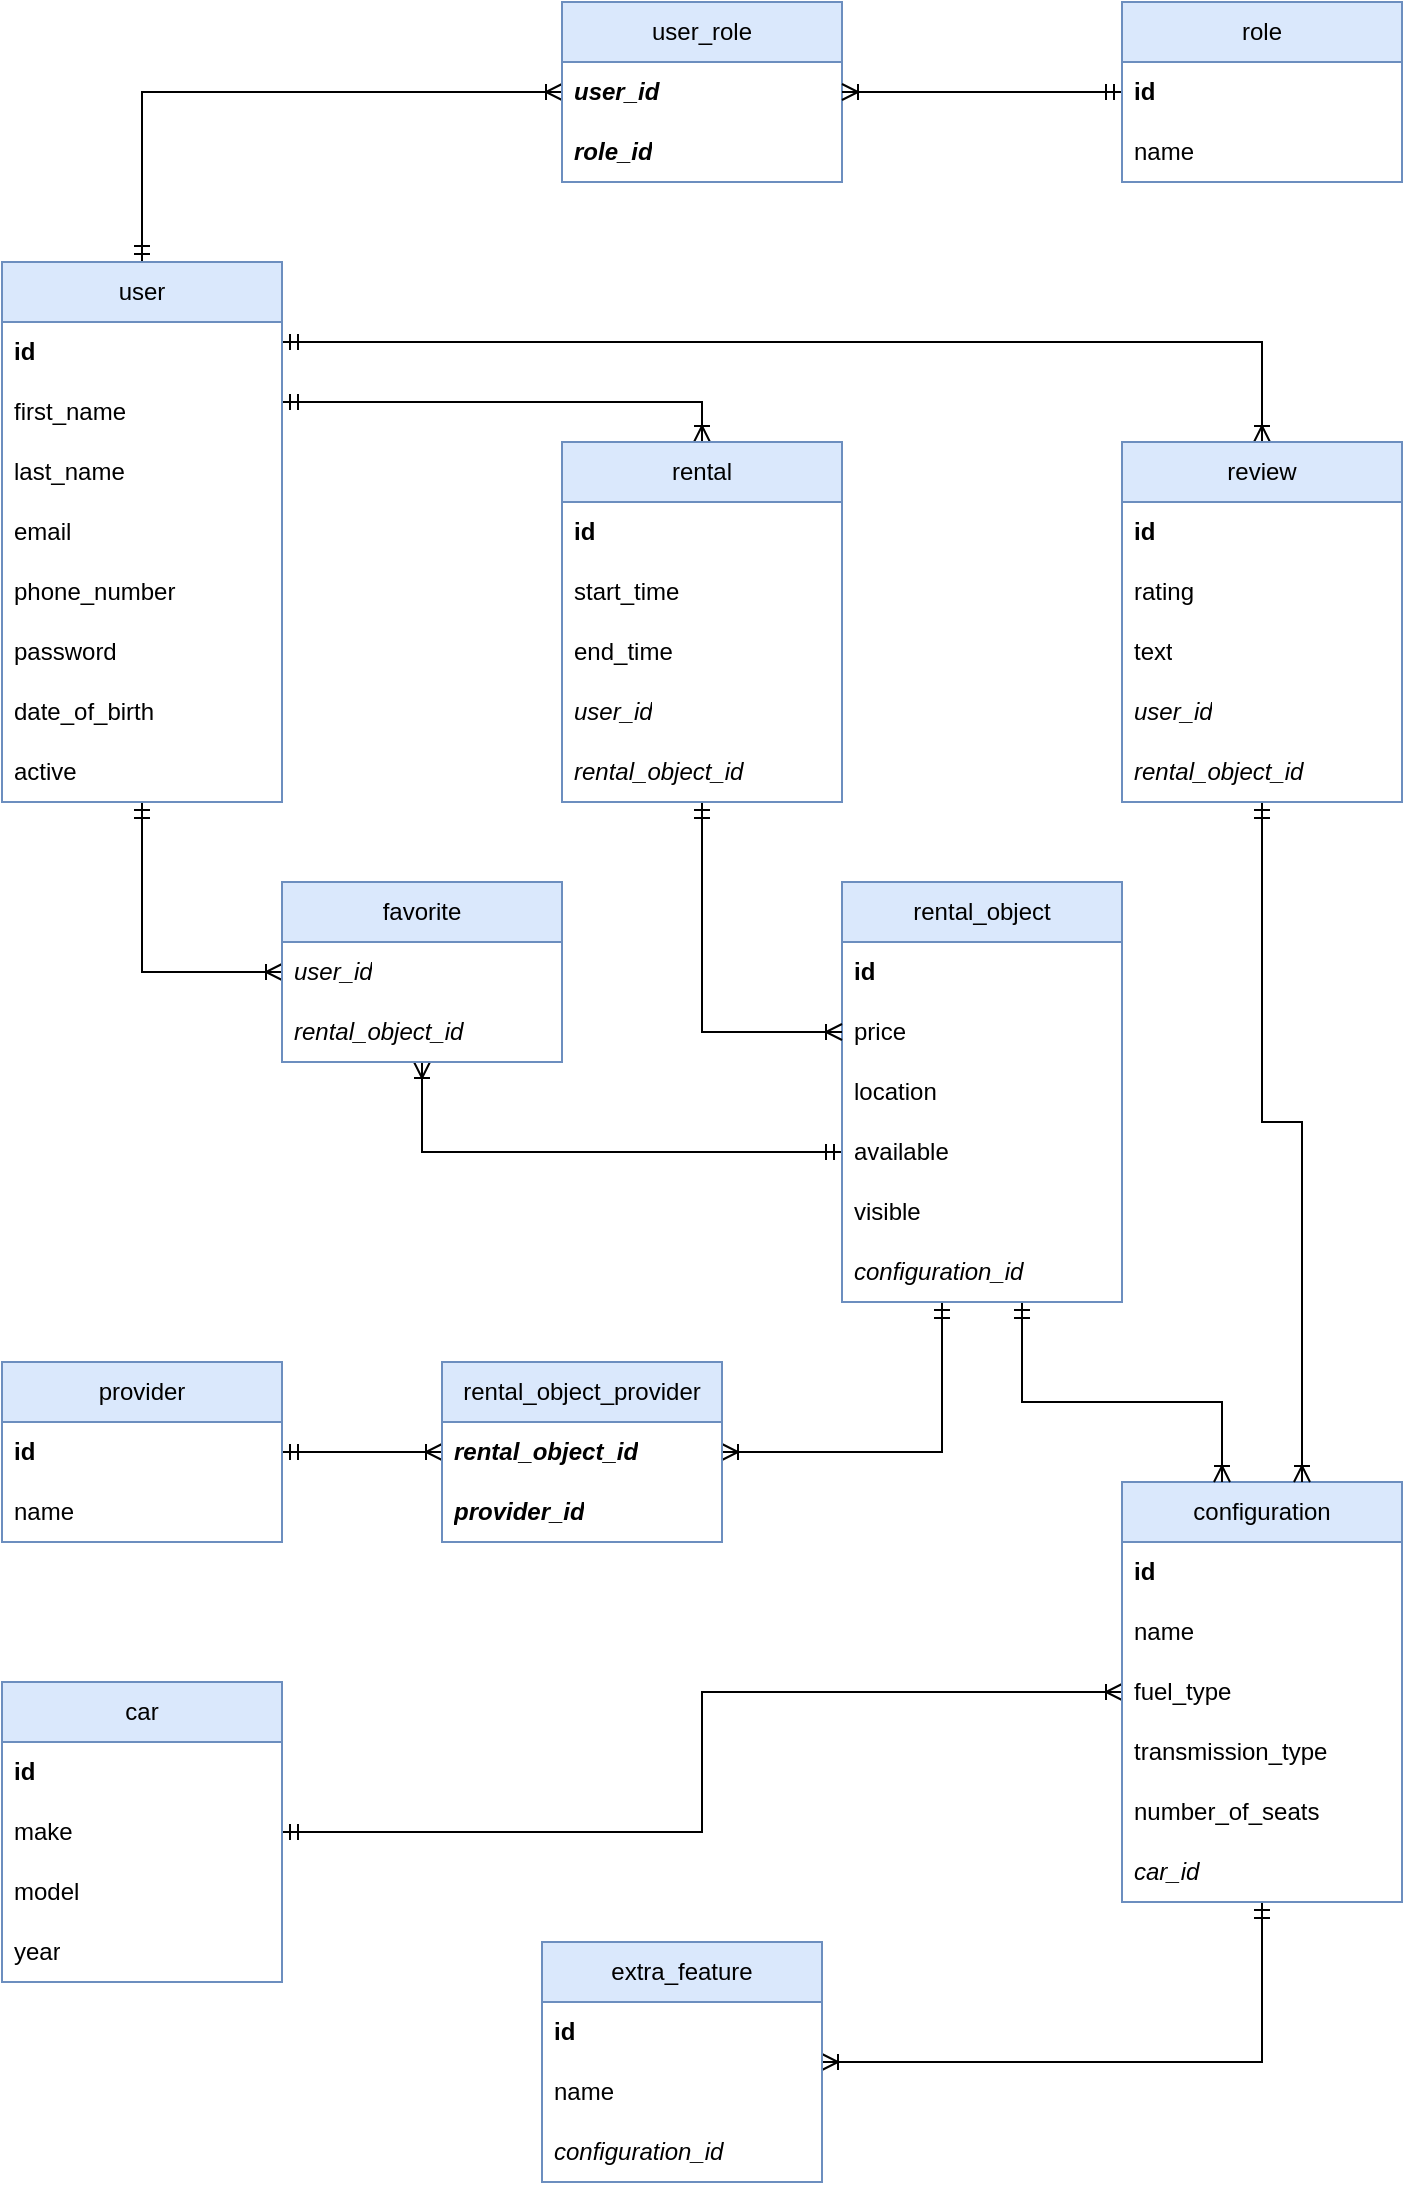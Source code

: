 <mxfile version="27.0.3">
  <diagram name="Page-1" id="WNyybUGZri2ZSLPDKoCc">
    <mxGraphModel dx="1263" dy="883" grid="1" gridSize="10" guides="1" tooltips="1" connect="1" arrows="1" fold="1" page="1" pageScale="1" pageWidth="827" pageHeight="1169" math="0" shadow="0">
      <root>
        <mxCell id="0" />
        <mxCell id="1" parent="0" />
        <mxCell id="PWQ7mStpWj21gvmkoMF8-18" style="edgeStyle=orthogonalEdgeStyle;rounded=0;orthogonalLoop=1;jettySize=auto;html=1;endArrow=ERoneToMany;endFill=0;startArrow=ERmandOne;startFill=0;" edge="1" parent="1" source="PWQ7mStpWj21gvmkoMF8-1" target="PWQ7mStpWj21gvmkoMF8-10">
          <mxGeometry relative="1" as="geometry">
            <Array as="points">
              <mxPoint x="110" y="85" />
            </Array>
          </mxGeometry>
        </mxCell>
        <mxCell id="PWQ7mStpWj21gvmkoMF8-77" style="edgeStyle=orthogonalEdgeStyle;rounded=0;orthogonalLoop=1;jettySize=auto;html=1;endArrow=ERoneToMany;endFill=0;startArrow=ERmandOne;startFill=0;" edge="1" parent="1" source="PWQ7mStpWj21gvmkoMF8-1" target="PWQ7mStpWj21gvmkoMF8-49">
          <mxGeometry relative="1" as="geometry">
            <Array as="points">
              <mxPoint x="390" y="240" />
            </Array>
          </mxGeometry>
        </mxCell>
        <mxCell id="PWQ7mStpWj21gvmkoMF8-78" style="edgeStyle=orthogonalEdgeStyle;rounded=0;orthogonalLoop=1;jettySize=auto;html=1;endArrow=ERoneToMany;endFill=0;startArrow=ERmandOne;startFill=0;" edge="1" parent="1" source="PWQ7mStpWj21gvmkoMF8-1" target="PWQ7mStpWj21gvmkoMF8-62">
          <mxGeometry relative="1" as="geometry">
            <Array as="points">
              <mxPoint x="670" y="210" />
            </Array>
          </mxGeometry>
        </mxCell>
        <mxCell id="PWQ7mStpWj21gvmkoMF8-83" style="edgeStyle=orthogonalEdgeStyle;rounded=0;orthogonalLoop=1;jettySize=auto;html=1;endArrow=ERoneToMany;endFill=0;startArrow=ERmandOne;startFill=0;" edge="1" parent="1" source="PWQ7mStpWj21gvmkoMF8-1" target="PWQ7mStpWj21gvmkoMF8-58">
          <mxGeometry relative="1" as="geometry">
            <Array as="points">
              <mxPoint x="110" y="525" />
            </Array>
          </mxGeometry>
        </mxCell>
        <mxCell id="PWQ7mStpWj21gvmkoMF8-1" value="user" style="swimlane;fontStyle=0;childLayout=stackLayout;horizontal=1;startSize=30;horizontalStack=0;resizeParent=1;resizeParentMax=0;resizeLast=0;collapsible=1;marginBottom=0;whiteSpace=wrap;html=1;fillColor=#dae8fc;strokeColor=#6c8ebf;" vertex="1" parent="1">
          <mxGeometry x="40" y="170" width="140" height="270" as="geometry" />
        </mxCell>
        <mxCell id="PWQ7mStpWj21gvmkoMF8-2" value="&lt;b&gt;id&lt;/b&gt;" style="text;strokeColor=none;fillColor=none;align=left;verticalAlign=middle;spacingLeft=4;spacingRight=4;overflow=hidden;points=[[0,0.5],[1,0.5]];portConstraint=eastwest;rotatable=0;whiteSpace=wrap;html=1;" vertex="1" parent="PWQ7mStpWj21gvmkoMF8-1">
          <mxGeometry y="30" width="140" height="30" as="geometry" />
        </mxCell>
        <mxCell id="PWQ7mStpWj21gvmkoMF8-3" value="first_name" style="text;strokeColor=none;fillColor=none;align=left;verticalAlign=middle;spacingLeft=4;spacingRight=4;overflow=hidden;points=[[0,0.5],[1,0.5]];portConstraint=eastwest;rotatable=0;whiteSpace=wrap;html=1;" vertex="1" parent="PWQ7mStpWj21gvmkoMF8-1">
          <mxGeometry y="60" width="140" height="30" as="geometry" />
        </mxCell>
        <mxCell id="PWQ7mStpWj21gvmkoMF8-4" value="last_name" style="text;strokeColor=none;fillColor=none;align=left;verticalAlign=middle;spacingLeft=4;spacingRight=4;overflow=hidden;points=[[0,0.5],[1,0.5]];portConstraint=eastwest;rotatable=0;whiteSpace=wrap;html=1;" vertex="1" parent="PWQ7mStpWj21gvmkoMF8-1">
          <mxGeometry y="90" width="140" height="30" as="geometry" />
        </mxCell>
        <mxCell id="PWQ7mStpWj21gvmkoMF8-5" value="email" style="text;strokeColor=none;fillColor=none;align=left;verticalAlign=middle;spacingLeft=4;spacingRight=4;overflow=hidden;points=[[0,0.5],[1,0.5]];portConstraint=eastwest;rotatable=0;whiteSpace=wrap;html=1;" vertex="1" parent="PWQ7mStpWj21gvmkoMF8-1">
          <mxGeometry y="120" width="140" height="30" as="geometry" />
        </mxCell>
        <mxCell id="PWQ7mStpWj21gvmkoMF8-6" value="phone_number" style="text;strokeColor=none;fillColor=none;align=left;verticalAlign=middle;spacingLeft=4;spacingRight=4;overflow=hidden;points=[[0,0.5],[1,0.5]];portConstraint=eastwest;rotatable=0;whiteSpace=wrap;html=1;" vertex="1" parent="PWQ7mStpWj21gvmkoMF8-1">
          <mxGeometry y="150" width="140" height="30" as="geometry" />
        </mxCell>
        <mxCell id="PWQ7mStpWj21gvmkoMF8-7" value="password" style="text;strokeColor=none;fillColor=none;align=left;verticalAlign=middle;spacingLeft=4;spacingRight=4;overflow=hidden;points=[[0,0.5],[1,0.5]];portConstraint=eastwest;rotatable=0;whiteSpace=wrap;html=1;" vertex="1" parent="PWQ7mStpWj21gvmkoMF8-1">
          <mxGeometry y="180" width="140" height="30" as="geometry" />
        </mxCell>
        <mxCell id="PWQ7mStpWj21gvmkoMF8-8" value="date_of_birth" style="text;strokeColor=none;fillColor=none;align=left;verticalAlign=middle;spacingLeft=4;spacingRight=4;overflow=hidden;points=[[0,0.5],[1,0.5]];portConstraint=eastwest;rotatable=0;whiteSpace=wrap;html=1;" vertex="1" parent="PWQ7mStpWj21gvmkoMF8-1">
          <mxGeometry y="210" width="140" height="30" as="geometry" />
        </mxCell>
        <mxCell id="PWQ7mStpWj21gvmkoMF8-9" value="active" style="text;strokeColor=none;fillColor=none;align=left;verticalAlign=middle;spacingLeft=4;spacingRight=4;overflow=hidden;points=[[0,0.5],[1,0.5]];portConstraint=eastwest;rotatable=0;whiteSpace=wrap;html=1;" vertex="1" parent="PWQ7mStpWj21gvmkoMF8-1">
          <mxGeometry y="240" width="140" height="30" as="geometry" />
        </mxCell>
        <mxCell id="PWQ7mStpWj21gvmkoMF8-10" value="user_role" style="swimlane;fontStyle=0;childLayout=stackLayout;horizontal=1;startSize=30;horizontalStack=0;resizeParent=1;resizeParentMax=0;resizeLast=0;collapsible=1;marginBottom=0;whiteSpace=wrap;html=1;fillColor=#dae8fc;strokeColor=#6c8ebf;" vertex="1" parent="1">
          <mxGeometry x="320" y="40" width="140" height="90" as="geometry" />
        </mxCell>
        <mxCell id="PWQ7mStpWj21gvmkoMF8-11" value="&lt;b&gt;&lt;i&gt;user_id&lt;/i&gt;&lt;/b&gt;" style="text;strokeColor=none;fillColor=none;align=left;verticalAlign=middle;spacingLeft=4;spacingRight=4;overflow=hidden;points=[[0,0.5],[1,0.5]];portConstraint=eastwest;rotatable=0;whiteSpace=wrap;html=1;" vertex="1" parent="PWQ7mStpWj21gvmkoMF8-10">
          <mxGeometry y="30" width="140" height="30" as="geometry" />
        </mxCell>
        <mxCell id="PWQ7mStpWj21gvmkoMF8-12" value="&lt;b&gt;&lt;i&gt;role_id&lt;/i&gt;&lt;/b&gt;" style="text;strokeColor=none;fillColor=none;align=left;verticalAlign=middle;spacingLeft=4;spacingRight=4;overflow=hidden;points=[[0,0.5],[1,0.5]];portConstraint=eastwest;rotatable=0;whiteSpace=wrap;html=1;" vertex="1" parent="PWQ7mStpWj21gvmkoMF8-10">
          <mxGeometry y="60" width="140" height="30" as="geometry" />
        </mxCell>
        <mxCell id="PWQ7mStpWj21gvmkoMF8-19" style="edgeStyle=orthogonalEdgeStyle;rounded=0;orthogonalLoop=1;jettySize=auto;html=1;endArrow=ERoneToMany;endFill=0;startArrow=ERmandOne;startFill=0;" edge="1" parent="1" source="PWQ7mStpWj21gvmkoMF8-14" target="PWQ7mStpWj21gvmkoMF8-10">
          <mxGeometry relative="1" as="geometry" />
        </mxCell>
        <mxCell id="PWQ7mStpWj21gvmkoMF8-14" value="role" style="swimlane;fontStyle=0;childLayout=stackLayout;horizontal=1;startSize=30;horizontalStack=0;resizeParent=1;resizeParentMax=0;resizeLast=0;collapsible=1;marginBottom=0;whiteSpace=wrap;html=1;fillColor=#dae8fc;strokeColor=#6c8ebf;" vertex="1" parent="1">
          <mxGeometry x="600" y="40" width="140" height="90" as="geometry" />
        </mxCell>
        <mxCell id="PWQ7mStpWj21gvmkoMF8-15" value="&lt;b&gt;id&lt;/b&gt;" style="text;strokeColor=none;fillColor=none;align=left;verticalAlign=middle;spacingLeft=4;spacingRight=4;overflow=hidden;points=[[0,0.5],[1,0.5]];portConstraint=eastwest;rotatable=0;whiteSpace=wrap;html=1;" vertex="1" parent="PWQ7mStpWj21gvmkoMF8-14">
          <mxGeometry y="30" width="140" height="30" as="geometry" />
        </mxCell>
        <mxCell id="PWQ7mStpWj21gvmkoMF8-16" value="name" style="text;strokeColor=none;fillColor=none;align=left;verticalAlign=middle;spacingLeft=4;spacingRight=4;overflow=hidden;points=[[0,0.5],[1,0.5]];portConstraint=eastwest;rotatable=0;whiteSpace=wrap;html=1;" vertex="1" parent="PWQ7mStpWj21gvmkoMF8-14">
          <mxGeometry y="60" width="140" height="30" as="geometry" />
        </mxCell>
        <mxCell id="PWQ7mStpWj21gvmkoMF8-96" style="edgeStyle=orthogonalEdgeStyle;rounded=0;orthogonalLoop=1;jettySize=auto;html=1;endArrow=ERoneToMany;endFill=0;startArrow=ERmandOne;startFill=0;" edge="1" parent="1" source="PWQ7mStpWj21gvmkoMF8-20" target="PWQ7mStpWj21gvmkoMF8-25">
          <mxGeometry relative="1" as="geometry" />
        </mxCell>
        <mxCell id="PWQ7mStpWj21gvmkoMF8-20" value="car" style="swimlane;fontStyle=0;childLayout=stackLayout;horizontal=1;startSize=30;horizontalStack=0;resizeParent=1;resizeParentMax=0;resizeLast=0;collapsible=1;marginBottom=0;whiteSpace=wrap;html=1;fillColor=#dae8fc;strokeColor=#6c8ebf;" vertex="1" parent="1">
          <mxGeometry x="40" y="880" width="140" height="150" as="geometry" />
        </mxCell>
        <mxCell id="PWQ7mStpWj21gvmkoMF8-24" value="&lt;b&gt;id&lt;/b&gt;" style="text;strokeColor=none;fillColor=none;align=left;verticalAlign=middle;spacingLeft=4;spacingRight=4;overflow=hidden;points=[[0,0.5],[1,0.5]];portConstraint=eastwest;rotatable=0;whiteSpace=wrap;html=1;" vertex="1" parent="PWQ7mStpWj21gvmkoMF8-20">
          <mxGeometry y="30" width="140" height="30" as="geometry" />
        </mxCell>
        <mxCell id="PWQ7mStpWj21gvmkoMF8-21" value="make" style="text;strokeColor=none;fillColor=none;align=left;verticalAlign=middle;spacingLeft=4;spacingRight=4;overflow=hidden;points=[[0,0.5],[1,0.5]];portConstraint=eastwest;rotatable=0;whiteSpace=wrap;html=1;" vertex="1" parent="PWQ7mStpWj21gvmkoMF8-20">
          <mxGeometry y="60" width="140" height="30" as="geometry" />
        </mxCell>
        <mxCell id="PWQ7mStpWj21gvmkoMF8-22" value="model" style="text;strokeColor=none;fillColor=none;align=left;verticalAlign=middle;spacingLeft=4;spacingRight=4;overflow=hidden;points=[[0,0.5],[1,0.5]];portConstraint=eastwest;rotatable=0;whiteSpace=wrap;html=1;" vertex="1" parent="PWQ7mStpWj21gvmkoMF8-20">
          <mxGeometry y="90" width="140" height="30" as="geometry" />
        </mxCell>
        <mxCell id="PWQ7mStpWj21gvmkoMF8-23" value="year" style="text;strokeColor=none;fillColor=none;align=left;verticalAlign=middle;spacingLeft=4;spacingRight=4;overflow=hidden;points=[[0,0.5],[1,0.5]];portConstraint=eastwest;rotatable=0;whiteSpace=wrap;html=1;" vertex="1" parent="PWQ7mStpWj21gvmkoMF8-20">
          <mxGeometry y="120" width="140" height="30" as="geometry" />
        </mxCell>
        <mxCell id="PWQ7mStpWj21gvmkoMF8-97" style="edgeStyle=orthogonalEdgeStyle;rounded=0;orthogonalLoop=1;jettySize=auto;html=1;endArrow=ERoneToMany;endFill=0;startArrow=ERmandOne;startFill=0;" edge="1" parent="1" source="PWQ7mStpWj21gvmkoMF8-25" target="PWQ7mStpWj21gvmkoMF8-32">
          <mxGeometry relative="1" as="geometry">
            <Array as="points">
              <mxPoint x="670" y="1070" />
            </Array>
          </mxGeometry>
        </mxCell>
        <mxCell id="PWQ7mStpWj21gvmkoMF8-25" value="configuration" style="swimlane;fontStyle=0;childLayout=stackLayout;horizontal=1;startSize=30;horizontalStack=0;resizeParent=1;resizeParentMax=0;resizeLast=0;collapsible=1;marginBottom=0;whiteSpace=wrap;html=1;fillColor=#dae8fc;strokeColor=#6c8ebf;" vertex="1" parent="1">
          <mxGeometry x="600" y="780" width="140" height="210" as="geometry" />
        </mxCell>
        <mxCell id="PWQ7mStpWj21gvmkoMF8-26" value="&lt;b&gt;id&lt;/b&gt;" style="text;strokeColor=none;fillColor=none;align=left;verticalAlign=middle;spacingLeft=4;spacingRight=4;overflow=hidden;points=[[0,0.5],[1,0.5]];portConstraint=eastwest;rotatable=0;whiteSpace=wrap;html=1;" vertex="1" parent="PWQ7mStpWj21gvmkoMF8-25">
          <mxGeometry y="30" width="140" height="30" as="geometry" />
        </mxCell>
        <mxCell id="PWQ7mStpWj21gvmkoMF8-40" value="name" style="text;strokeColor=none;fillColor=none;align=left;verticalAlign=middle;spacingLeft=4;spacingRight=4;overflow=hidden;points=[[0,0.5],[1,0.5]];portConstraint=eastwest;rotatable=0;whiteSpace=wrap;html=1;" vertex="1" parent="PWQ7mStpWj21gvmkoMF8-25">
          <mxGeometry y="60" width="140" height="30" as="geometry" />
        </mxCell>
        <mxCell id="PWQ7mStpWj21gvmkoMF8-27" value="fuel_type" style="text;strokeColor=none;fillColor=none;align=left;verticalAlign=middle;spacingLeft=4;spacingRight=4;overflow=hidden;points=[[0,0.5],[1,0.5]];portConstraint=eastwest;rotatable=0;whiteSpace=wrap;html=1;" vertex="1" parent="PWQ7mStpWj21gvmkoMF8-25">
          <mxGeometry y="90" width="140" height="30" as="geometry" />
        </mxCell>
        <mxCell id="PWQ7mStpWj21gvmkoMF8-28" value="transmission_type" style="text;strokeColor=none;fillColor=none;align=left;verticalAlign=middle;spacingLeft=4;spacingRight=4;overflow=hidden;points=[[0,0.5],[1,0.5]];portConstraint=eastwest;rotatable=0;whiteSpace=wrap;html=1;" vertex="1" parent="PWQ7mStpWj21gvmkoMF8-25">
          <mxGeometry y="120" width="140" height="30" as="geometry" />
        </mxCell>
        <mxCell id="PWQ7mStpWj21gvmkoMF8-30" value="number_of_seats" style="text;strokeColor=none;fillColor=none;align=left;verticalAlign=middle;spacingLeft=4;spacingRight=4;overflow=hidden;points=[[0,0.5],[1,0.5]];portConstraint=eastwest;rotatable=0;whiteSpace=wrap;html=1;" vertex="1" parent="PWQ7mStpWj21gvmkoMF8-25">
          <mxGeometry y="150" width="140" height="30" as="geometry" />
        </mxCell>
        <mxCell id="PWQ7mStpWj21gvmkoMF8-31" value="&lt;i&gt;car_id&lt;/i&gt;" style="text;strokeColor=none;fillColor=none;align=left;verticalAlign=middle;spacingLeft=4;spacingRight=4;overflow=hidden;points=[[0,0.5],[1,0.5]];portConstraint=eastwest;rotatable=0;whiteSpace=wrap;html=1;" vertex="1" parent="PWQ7mStpWj21gvmkoMF8-25">
          <mxGeometry y="180" width="140" height="30" as="geometry" />
        </mxCell>
        <mxCell id="PWQ7mStpWj21gvmkoMF8-32" value="extra_feature" style="swimlane;fontStyle=0;childLayout=stackLayout;horizontal=1;startSize=30;horizontalStack=0;resizeParent=1;resizeParentMax=0;resizeLast=0;collapsible=1;marginBottom=0;whiteSpace=wrap;html=1;fillColor=#dae8fc;strokeColor=#6c8ebf;" vertex="1" parent="1">
          <mxGeometry x="310" y="1010" width="140" height="120" as="geometry" />
        </mxCell>
        <mxCell id="PWQ7mStpWj21gvmkoMF8-33" value="&lt;b&gt;id&lt;/b&gt;" style="text;strokeColor=none;fillColor=none;align=left;verticalAlign=middle;spacingLeft=4;spacingRight=4;overflow=hidden;points=[[0,0.5],[1,0.5]];portConstraint=eastwest;rotatable=0;whiteSpace=wrap;html=1;" vertex="1" parent="PWQ7mStpWj21gvmkoMF8-32">
          <mxGeometry y="30" width="140" height="30" as="geometry" />
        </mxCell>
        <mxCell id="PWQ7mStpWj21gvmkoMF8-34" value="name" style="text;strokeColor=none;fillColor=none;align=left;verticalAlign=middle;spacingLeft=4;spacingRight=4;overflow=hidden;points=[[0,0.5],[1,0.5]];portConstraint=eastwest;rotatable=0;whiteSpace=wrap;html=1;" vertex="1" parent="PWQ7mStpWj21gvmkoMF8-32">
          <mxGeometry y="60" width="140" height="30" as="geometry" />
        </mxCell>
        <mxCell id="PWQ7mStpWj21gvmkoMF8-35" value="&lt;i&gt;configuration_id&lt;/i&gt;" style="text;strokeColor=none;fillColor=none;align=left;verticalAlign=middle;spacingLeft=4;spacingRight=4;overflow=hidden;points=[[0,0.5],[1,0.5]];portConstraint=eastwest;rotatable=0;whiteSpace=wrap;html=1;" vertex="1" parent="PWQ7mStpWj21gvmkoMF8-32">
          <mxGeometry y="90" width="140" height="30" as="geometry" />
        </mxCell>
        <mxCell id="PWQ7mStpWj21gvmkoMF8-85" style="edgeStyle=orthogonalEdgeStyle;rounded=0;orthogonalLoop=1;jettySize=auto;html=1;exitX=0;exitY=0.5;exitDx=0;exitDy=0;endArrow=ERoneToMany;endFill=0;startArrow=ERmandOne;startFill=0;" edge="1" parent="1" source="PWQ7mStpWj21gvmkoMF8-46" target="PWQ7mStpWj21gvmkoMF8-58">
          <mxGeometry relative="1" as="geometry" />
        </mxCell>
        <mxCell id="PWQ7mStpWj21gvmkoMF8-87" style="edgeStyle=orthogonalEdgeStyle;rounded=0;orthogonalLoop=1;jettySize=auto;html=1;endArrow=ERoneToMany;endFill=0;startArrow=ERmandOne;startFill=0;" edge="1" parent="1" source="PWQ7mStpWj21gvmkoMF8-36" target="PWQ7mStpWj21gvmkoMF8-73">
          <mxGeometry relative="1" as="geometry">
            <Array as="points">
              <mxPoint x="510" y="765" />
            </Array>
          </mxGeometry>
        </mxCell>
        <mxCell id="PWQ7mStpWj21gvmkoMF8-90" style="edgeStyle=orthogonalEdgeStyle;rounded=0;orthogonalLoop=1;jettySize=auto;html=1;endArrow=ERoneToMany;endFill=0;startArrow=ERmandOne;startFill=0;" edge="1" parent="1" source="PWQ7mStpWj21gvmkoMF8-36" target="PWQ7mStpWj21gvmkoMF8-25">
          <mxGeometry relative="1" as="geometry">
            <Array as="points">
              <mxPoint x="550" y="740" />
              <mxPoint x="650" y="740" />
            </Array>
          </mxGeometry>
        </mxCell>
        <mxCell id="PWQ7mStpWj21gvmkoMF8-36" value="rental_object" style="swimlane;fontStyle=0;childLayout=stackLayout;horizontal=1;startSize=30;horizontalStack=0;resizeParent=1;resizeParentMax=0;resizeLast=0;collapsible=1;marginBottom=0;whiteSpace=wrap;html=1;fillColor=#dae8fc;strokeColor=#6c8ebf;" vertex="1" parent="1">
          <mxGeometry x="460" y="480" width="140" height="210" as="geometry" />
        </mxCell>
        <mxCell id="PWQ7mStpWj21gvmkoMF8-37" value="&lt;b&gt;id&lt;/b&gt;" style="text;strokeColor=none;fillColor=none;align=left;verticalAlign=middle;spacingLeft=4;spacingRight=4;overflow=hidden;points=[[0,0.5],[1,0.5]];portConstraint=eastwest;rotatable=0;whiteSpace=wrap;html=1;" vertex="1" parent="PWQ7mStpWj21gvmkoMF8-36">
          <mxGeometry y="30" width="140" height="30" as="geometry" />
        </mxCell>
        <mxCell id="PWQ7mStpWj21gvmkoMF8-38" value="price" style="text;strokeColor=none;fillColor=none;align=left;verticalAlign=middle;spacingLeft=4;spacingRight=4;overflow=hidden;points=[[0,0.5],[1,0.5]];portConstraint=eastwest;rotatable=0;whiteSpace=wrap;html=1;" vertex="1" parent="PWQ7mStpWj21gvmkoMF8-36">
          <mxGeometry y="60" width="140" height="30" as="geometry" />
        </mxCell>
        <mxCell id="PWQ7mStpWj21gvmkoMF8-39" value="location" style="text;strokeColor=none;fillColor=none;align=left;verticalAlign=middle;spacingLeft=4;spacingRight=4;overflow=hidden;points=[[0,0.5],[1,0.5]];portConstraint=eastwest;rotatable=0;whiteSpace=wrap;html=1;" vertex="1" parent="PWQ7mStpWj21gvmkoMF8-36">
          <mxGeometry y="90" width="140" height="30" as="geometry" />
        </mxCell>
        <mxCell id="PWQ7mStpWj21gvmkoMF8-46" value="available" style="text;strokeColor=none;fillColor=none;align=left;verticalAlign=middle;spacingLeft=4;spacingRight=4;overflow=hidden;points=[[0,0.5],[1,0.5]];portConstraint=eastwest;rotatable=0;whiteSpace=wrap;html=1;" vertex="1" parent="PWQ7mStpWj21gvmkoMF8-36">
          <mxGeometry y="120" width="140" height="30" as="geometry" />
        </mxCell>
        <mxCell id="PWQ7mStpWj21gvmkoMF8-47" value="visible" style="text;strokeColor=none;fillColor=none;align=left;verticalAlign=middle;spacingLeft=4;spacingRight=4;overflow=hidden;points=[[0,0.5],[1,0.5]];portConstraint=eastwest;rotatable=0;whiteSpace=wrap;html=1;" vertex="1" parent="PWQ7mStpWj21gvmkoMF8-36">
          <mxGeometry y="150" width="140" height="30" as="geometry" />
        </mxCell>
        <mxCell id="PWQ7mStpWj21gvmkoMF8-48" value="&lt;i&gt;configuration_id&lt;/i&gt;" style="text;strokeColor=none;fillColor=none;align=left;verticalAlign=middle;spacingLeft=4;spacingRight=4;overflow=hidden;points=[[0,0.5],[1,0.5]];portConstraint=eastwest;rotatable=0;whiteSpace=wrap;html=1;" vertex="1" parent="PWQ7mStpWj21gvmkoMF8-36">
          <mxGeometry y="180" width="140" height="30" as="geometry" />
        </mxCell>
        <mxCell id="PWQ7mStpWj21gvmkoMF8-84" style="edgeStyle=orthogonalEdgeStyle;rounded=0;orthogonalLoop=1;jettySize=auto;html=1;entryX=0;entryY=0.5;entryDx=0;entryDy=0;endArrow=ERoneToMany;endFill=0;startArrow=ERmandOne;startFill=0;" edge="1" parent="1" source="PWQ7mStpWj21gvmkoMF8-49" target="PWQ7mStpWj21gvmkoMF8-38">
          <mxGeometry relative="1" as="geometry">
            <Array as="points">
              <mxPoint x="390" y="555" />
            </Array>
          </mxGeometry>
        </mxCell>
        <mxCell id="PWQ7mStpWj21gvmkoMF8-49" value="rental" style="swimlane;fontStyle=0;childLayout=stackLayout;horizontal=1;startSize=30;horizontalStack=0;resizeParent=1;resizeParentMax=0;resizeLast=0;collapsible=1;marginBottom=0;whiteSpace=wrap;html=1;fillColor=#dae8fc;strokeColor=#6c8ebf;" vertex="1" parent="1">
          <mxGeometry x="320" y="260" width="140" height="180" as="geometry" />
        </mxCell>
        <mxCell id="PWQ7mStpWj21gvmkoMF8-50" value="&lt;b&gt;id&lt;/b&gt;" style="text;strokeColor=none;fillColor=none;align=left;verticalAlign=middle;spacingLeft=4;spacingRight=4;overflow=hidden;points=[[0,0.5],[1,0.5]];portConstraint=eastwest;rotatable=0;whiteSpace=wrap;html=1;" vertex="1" parent="PWQ7mStpWj21gvmkoMF8-49">
          <mxGeometry y="30" width="140" height="30" as="geometry" />
        </mxCell>
        <mxCell id="PWQ7mStpWj21gvmkoMF8-51" value="start_time" style="text;strokeColor=none;fillColor=none;align=left;verticalAlign=middle;spacingLeft=4;spacingRight=4;overflow=hidden;points=[[0,0.5],[1,0.5]];portConstraint=eastwest;rotatable=0;whiteSpace=wrap;html=1;" vertex="1" parent="PWQ7mStpWj21gvmkoMF8-49">
          <mxGeometry y="60" width="140" height="30" as="geometry" />
        </mxCell>
        <mxCell id="PWQ7mStpWj21gvmkoMF8-52" value="end_time" style="text;strokeColor=none;fillColor=none;align=left;verticalAlign=middle;spacingLeft=4;spacingRight=4;overflow=hidden;points=[[0,0.5],[1,0.5]];portConstraint=eastwest;rotatable=0;whiteSpace=wrap;html=1;" vertex="1" parent="PWQ7mStpWj21gvmkoMF8-49">
          <mxGeometry y="90" width="140" height="30" as="geometry" />
        </mxCell>
        <mxCell id="PWQ7mStpWj21gvmkoMF8-54" value="&lt;i&gt;user_id&lt;/i&gt;" style="text;strokeColor=none;fillColor=none;align=left;verticalAlign=middle;spacingLeft=4;spacingRight=4;overflow=hidden;points=[[0,0.5],[1,0.5]];portConstraint=eastwest;rotatable=0;whiteSpace=wrap;html=1;" vertex="1" parent="PWQ7mStpWj21gvmkoMF8-49">
          <mxGeometry y="120" width="140" height="30" as="geometry" />
        </mxCell>
        <mxCell id="PWQ7mStpWj21gvmkoMF8-55" value="&lt;i&gt;rental_object_id&lt;/i&gt;" style="text;strokeColor=none;fillColor=none;align=left;verticalAlign=middle;spacingLeft=4;spacingRight=4;overflow=hidden;points=[[0,0.5],[1,0.5]];portConstraint=eastwest;rotatable=0;whiteSpace=wrap;html=1;" vertex="1" parent="PWQ7mStpWj21gvmkoMF8-49">
          <mxGeometry y="150" width="140" height="30" as="geometry" />
        </mxCell>
        <mxCell id="PWQ7mStpWj21gvmkoMF8-58" value="favorite" style="swimlane;fontStyle=0;childLayout=stackLayout;horizontal=1;startSize=30;horizontalStack=0;resizeParent=1;resizeParentMax=0;resizeLast=0;collapsible=1;marginBottom=0;whiteSpace=wrap;html=1;fillColor=#dae8fc;strokeColor=#6c8ebf;" vertex="1" parent="1">
          <mxGeometry x="180" y="480" width="140" height="90" as="geometry" />
        </mxCell>
        <mxCell id="PWQ7mStpWj21gvmkoMF8-59" value="&lt;i style=&quot;&quot;&gt;user_id&lt;/i&gt;" style="text;strokeColor=none;fillColor=none;align=left;verticalAlign=middle;spacingLeft=4;spacingRight=4;overflow=hidden;points=[[0,0.5],[1,0.5]];portConstraint=eastwest;rotatable=0;whiteSpace=wrap;html=1;" vertex="1" parent="PWQ7mStpWj21gvmkoMF8-58">
          <mxGeometry y="30" width="140" height="30" as="geometry" />
        </mxCell>
        <mxCell id="PWQ7mStpWj21gvmkoMF8-60" value="&lt;i&gt;rental_object_id&lt;/i&gt;" style="text;strokeColor=none;fillColor=none;align=left;verticalAlign=middle;spacingLeft=4;spacingRight=4;overflow=hidden;points=[[0,0.5],[1,0.5]];portConstraint=eastwest;rotatable=0;whiteSpace=wrap;html=1;" vertex="1" parent="PWQ7mStpWj21gvmkoMF8-58">
          <mxGeometry y="60" width="140" height="30" as="geometry" />
        </mxCell>
        <mxCell id="PWQ7mStpWj21gvmkoMF8-95" style="edgeStyle=orthogonalEdgeStyle;rounded=0;orthogonalLoop=1;jettySize=auto;html=1;endArrow=ERoneToMany;endFill=0;startArrow=ERmandOne;startFill=0;" edge="1" parent="1" source="PWQ7mStpWj21gvmkoMF8-62" target="PWQ7mStpWj21gvmkoMF8-25">
          <mxGeometry relative="1" as="geometry">
            <Array as="points">
              <mxPoint x="670" y="600" />
              <mxPoint x="690" y="600" />
            </Array>
          </mxGeometry>
        </mxCell>
        <mxCell id="PWQ7mStpWj21gvmkoMF8-62" value="review" style="swimlane;fontStyle=0;childLayout=stackLayout;horizontal=1;startSize=30;horizontalStack=0;resizeParent=1;resizeParentMax=0;resizeLast=0;collapsible=1;marginBottom=0;whiteSpace=wrap;html=1;fillColor=#dae8fc;strokeColor=#6c8ebf;" vertex="1" parent="1">
          <mxGeometry x="600" y="260" width="140" height="180" as="geometry" />
        </mxCell>
        <mxCell id="PWQ7mStpWj21gvmkoMF8-63" value="&lt;b&gt;id&lt;/b&gt;" style="text;strokeColor=none;fillColor=none;align=left;verticalAlign=middle;spacingLeft=4;spacingRight=4;overflow=hidden;points=[[0,0.5],[1,0.5]];portConstraint=eastwest;rotatable=0;whiteSpace=wrap;html=1;" vertex="1" parent="PWQ7mStpWj21gvmkoMF8-62">
          <mxGeometry y="30" width="140" height="30" as="geometry" />
        </mxCell>
        <mxCell id="PWQ7mStpWj21gvmkoMF8-64" value="rating" style="text;strokeColor=none;fillColor=none;align=left;verticalAlign=middle;spacingLeft=4;spacingRight=4;overflow=hidden;points=[[0,0.5],[1,0.5]];portConstraint=eastwest;rotatable=0;whiteSpace=wrap;html=1;" vertex="1" parent="PWQ7mStpWj21gvmkoMF8-62">
          <mxGeometry y="60" width="140" height="30" as="geometry" />
        </mxCell>
        <mxCell id="PWQ7mStpWj21gvmkoMF8-65" value="text" style="text;strokeColor=none;fillColor=none;align=left;verticalAlign=middle;spacingLeft=4;spacingRight=4;overflow=hidden;points=[[0,0.5],[1,0.5]];portConstraint=eastwest;rotatable=0;whiteSpace=wrap;html=1;" vertex="1" parent="PWQ7mStpWj21gvmkoMF8-62">
          <mxGeometry y="90" width="140" height="30" as="geometry" />
        </mxCell>
        <mxCell id="PWQ7mStpWj21gvmkoMF8-66" value="&lt;i&gt;user_id&lt;/i&gt;" style="text;strokeColor=none;fillColor=none;align=left;verticalAlign=middle;spacingLeft=4;spacingRight=4;overflow=hidden;points=[[0,0.5],[1,0.5]];portConstraint=eastwest;rotatable=0;whiteSpace=wrap;html=1;" vertex="1" parent="PWQ7mStpWj21gvmkoMF8-62">
          <mxGeometry y="120" width="140" height="30" as="geometry" />
        </mxCell>
        <mxCell id="PWQ7mStpWj21gvmkoMF8-67" value="&lt;i&gt;rental_object_id&lt;/i&gt;" style="text;strokeColor=none;fillColor=none;align=left;verticalAlign=middle;spacingLeft=4;spacingRight=4;overflow=hidden;points=[[0,0.5],[1,0.5]];portConstraint=eastwest;rotatable=0;whiteSpace=wrap;html=1;" vertex="1" parent="PWQ7mStpWj21gvmkoMF8-62">
          <mxGeometry y="150" width="140" height="30" as="geometry" />
        </mxCell>
        <mxCell id="PWQ7mStpWj21gvmkoMF8-88" style="edgeStyle=orthogonalEdgeStyle;rounded=0;orthogonalLoop=1;jettySize=auto;html=1;endArrow=ERoneToMany;endFill=0;startArrow=ERmandOne;startFill=0;" edge="1" parent="1" source="PWQ7mStpWj21gvmkoMF8-68" target="PWQ7mStpWj21gvmkoMF8-73">
          <mxGeometry relative="1" as="geometry" />
        </mxCell>
        <mxCell id="PWQ7mStpWj21gvmkoMF8-68" value="provider" style="swimlane;fontStyle=0;childLayout=stackLayout;horizontal=1;startSize=30;horizontalStack=0;resizeParent=1;resizeParentMax=0;resizeLast=0;collapsible=1;marginBottom=0;whiteSpace=wrap;html=1;fillColor=#dae8fc;strokeColor=#6c8ebf;" vertex="1" parent="1">
          <mxGeometry x="40" y="720" width="140" height="90" as="geometry" />
        </mxCell>
        <mxCell id="PWQ7mStpWj21gvmkoMF8-69" value="&lt;b&gt;id&lt;/b&gt;" style="text;strokeColor=none;fillColor=none;align=left;verticalAlign=middle;spacingLeft=4;spacingRight=4;overflow=hidden;points=[[0,0.5],[1,0.5]];portConstraint=eastwest;rotatable=0;whiteSpace=wrap;html=1;" vertex="1" parent="PWQ7mStpWj21gvmkoMF8-68">
          <mxGeometry y="30" width="140" height="30" as="geometry" />
        </mxCell>
        <mxCell id="PWQ7mStpWj21gvmkoMF8-72" value="name" style="text;strokeColor=none;fillColor=none;align=left;verticalAlign=middle;spacingLeft=4;spacingRight=4;overflow=hidden;points=[[0,0.5],[1,0.5]];portConstraint=eastwest;rotatable=0;whiteSpace=wrap;html=1;" vertex="1" parent="PWQ7mStpWj21gvmkoMF8-68">
          <mxGeometry y="60" width="140" height="30" as="geometry" />
        </mxCell>
        <mxCell id="PWQ7mStpWj21gvmkoMF8-73" value="rental_object_provider" style="swimlane;fontStyle=0;childLayout=stackLayout;horizontal=1;startSize=30;horizontalStack=0;resizeParent=1;resizeParentMax=0;resizeLast=0;collapsible=1;marginBottom=0;whiteSpace=wrap;html=1;fillColor=#dae8fc;strokeColor=#6c8ebf;" vertex="1" parent="1">
          <mxGeometry x="260" y="720" width="140" height="90" as="geometry" />
        </mxCell>
        <mxCell id="PWQ7mStpWj21gvmkoMF8-74" value="&lt;b&gt;&lt;i&gt;rental_object_id&lt;/i&gt;&lt;/b&gt;" style="text;strokeColor=none;fillColor=none;align=left;verticalAlign=middle;spacingLeft=4;spacingRight=4;overflow=hidden;points=[[0,0.5],[1,0.5]];portConstraint=eastwest;rotatable=0;whiteSpace=wrap;html=1;" vertex="1" parent="PWQ7mStpWj21gvmkoMF8-73">
          <mxGeometry y="30" width="140" height="30" as="geometry" />
        </mxCell>
        <mxCell id="PWQ7mStpWj21gvmkoMF8-75" value="&lt;b&gt;&lt;i&gt;provider_id&lt;/i&gt;&lt;/b&gt;" style="text;strokeColor=none;fillColor=none;align=left;verticalAlign=middle;spacingLeft=4;spacingRight=4;overflow=hidden;points=[[0,0.5],[1,0.5]];portConstraint=eastwest;rotatable=0;whiteSpace=wrap;html=1;" vertex="1" parent="PWQ7mStpWj21gvmkoMF8-73">
          <mxGeometry y="60" width="140" height="30" as="geometry" />
        </mxCell>
      </root>
    </mxGraphModel>
  </diagram>
</mxfile>
